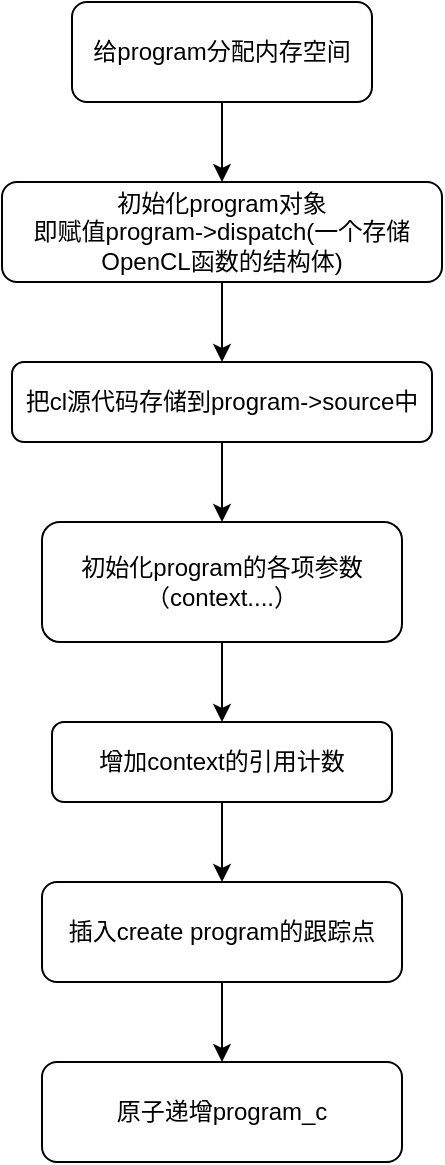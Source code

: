 <mxfile version="22.0.4" type="github">
  <diagram name="第 1 页" id="yiRCIXjoChE1_eJXJ1uX">
    <mxGraphModel dx="1434" dy="758" grid="1" gridSize="10" guides="1" tooltips="1" connect="1" arrows="1" fold="1" page="1" pageScale="1" pageWidth="827" pageHeight="1169" math="0" shadow="0">
      <root>
        <mxCell id="0" />
        <mxCell id="1" parent="0" />
        <mxCell id="N-ydOwL5umvHyHHMpIzc-1" value="" style="edgeStyle=orthogonalEdgeStyle;rounded=0;orthogonalLoop=1;jettySize=auto;html=1;" edge="1" parent="1" source="N-ydOwL5umvHyHHMpIzc-2" target="N-ydOwL5umvHyHHMpIzc-4">
          <mxGeometry relative="1" as="geometry" />
        </mxCell>
        <mxCell id="N-ydOwL5umvHyHHMpIzc-2" value="给program分配内存空间" style="rounded=1;whiteSpace=wrap;html=1;fontSize=12;glass=0;strokeWidth=1;shadow=0;" vertex="1" parent="1">
          <mxGeometry x="195" y="70" width="150" height="50" as="geometry" />
        </mxCell>
        <mxCell id="N-ydOwL5umvHyHHMpIzc-3" value="" style="edgeStyle=orthogonalEdgeStyle;rounded=0;orthogonalLoop=1;jettySize=auto;html=1;" edge="1" parent="1" source="N-ydOwL5umvHyHHMpIzc-4" target="N-ydOwL5umvHyHHMpIzc-6">
          <mxGeometry relative="1" as="geometry" />
        </mxCell>
        <mxCell id="N-ydOwL5umvHyHHMpIzc-4" value="初始化program对象&lt;br&gt;即赋值program-&amp;gt;dispatch(一个存储OpenCL函数的结构体)" style="rounded=1;whiteSpace=wrap;html=1;fontSize=12;glass=0;strokeWidth=1;shadow=0;" vertex="1" parent="1">
          <mxGeometry x="160" y="160" width="220" height="50" as="geometry" />
        </mxCell>
        <mxCell id="N-ydOwL5umvHyHHMpIzc-5" value="" style="edgeStyle=orthogonalEdgeStyle;rounded=0;orthogonalLoop=1;jettySize=auto;html=1;" edge="1" parent="1" source="N-ydOwL5umvHyHHMpIzc-6" target="N-ydOwL5umvHyHHMpIzc-8">
          <mxGeometry relative="1" as="geometry" />
        </mxCell>
        <mxCell id="N-ydOwL5umvHyHHMpIzc-6" value="把cl源代码存储到program-&amp;gt;source中" style="rounded=1;whiteSpace=wrap;html=1;fontSize=12;glass=0;strokeWidth=1;shadow=0;" vertex="1" parent="1">
          <mxGeometry x="165" y="250" width="210" height="40" as="geometry" />
        </mxCell>
        <mxCell id="N-ydOwL5umvHyHHMpIzc-7" value="" style="edgeStyle=orthogonalEdgeStyle;rounded=0;orthogonalLoop=1;jettySize=auto;html=1;" edge="1" parent="1" source="N-ydOwL5umvHyHHMpIzc-8" target="N-ydOwL5umvHyHHMpIzc-10">
          <mxGeometry relative="1" as="geometry" />
        </mxCell>
        <mxCell id="N-ydOwL5umvHyHHMpIzc-8" value="初始化program的各项参数（context....）" style="whiteSpace=wrap;html=1;rounded=1;glass=0;strokeWidth=1;shadow=0;" vertex="1" parent="1">
          <mxGeometry x="180" y="330" width="180" height="60" as="geometry" />
        </mxCell>
        <mxCell id="N-ydOwL5umvHyHHMpIzc-9" value="" style="edgeStyle=orthogonalEdgeStyle;rounded=0;orthogonalLoop=1;jettySize=auto;html=1;" edge="1" parent="1" source="N-ydOwL5umvHyHHMpIzc-10" target="N-ydOwL5umvHyHHMpIzc-12">
          <mxGeometry relative="1" as="geometry" />
        </mxCell>
        <mxCell id="N-ydOwL5umvHyHHMpIzc-10" value="增加context的引用计数" style="whiteSpace=wrap;html=1;rounded=1;glass=0;strokeWidth=1;shadow=0;" vertex="1" parent="1">
          <mxGeometry x="185" y="430" width="170" height="40" as="geometry" />
        </mxCell>
        <mxCell id="N-ydOwL5umvHyHHMpIzc-11" value="" style="edgeStyle=orthogonalEdgeStyle;rounded=0;orthogonalLoop=1;jettySize=auto;html=1;" edge="1" parent="1" source="N-ydOwL5umvHyHHMpIzc-12" target="N-ydOwL5umvHyHHMpIzc-13">
          <mxGeometry relative="1" as="geometry" />
        </mxCell>
        <mxCell id="N-ydOwL5umvHyHHMpIzc-12" value="插入create program的跟踪点" style="whiteSpace=wrap;html=1;rounded=1;glass=0;strokeWidth=1;shadow=0;" vertex="1" parent="1">
          <mxGeometry x="180" y="510" width="180" height="50" as="geometry" />
        </mxCell>
        <mxCell id="N-ydOwL5umvHyHHMpIzc-13" value="原子递增program_c" style="whiteSpace=wrap;html=1;rounded=1;glass=0;strokeWidth=1;shadow=0;" vertex="1" parent="1">
          <mxGeometry x="180" y="600" width="180" height="50" as="geometry" />
        </mxCell>
      </root>
    </mxGraphModel>
  </diagram>
</mxfile>
